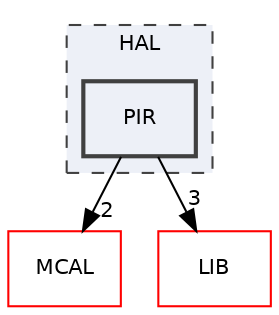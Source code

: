 digraph "HAL/PIR"
{
 // LATEX_PDF_SIZE
  edge [fontname="Helvetica",fontsize="10",labelfontname="Helvetica",labelfontsize="10"];
  node [fontname="Helvetica",fontsize="10",shape=record];
  compound=true
  subgraph clusterdir_c5b59151d6c1325e022e4ba605eb40f8 {
    graph [ bgcolor="#edf0f7", pencolor="grey25", style="filled,dashed,", label="HAL", fontname="Helvetica", fontsize="10", URL="dir_c5b59151d6c1325e022e4ba605eb40f8.html"]
  dir_b31f3126445ab8afd05e436eb9e1166e [shape=box, label="PIR", style="filled,bold,", fillcolor="#edf0f7", color="grey25", URL="dir_b31f3126445ab8afd05e436eb9e1166e.html"];
  }
  dir_aeef58f5a946ad8e66cca46db86d7cf5 [shape=box, label="MCAL", style="", fillcolor="#edf0f7", color="red", URL="dir_aeef58f5a946ad8e66cca46db86d7cf5.html"];
  dir_c49787b21523dfcd643eafa322448430 [shape=box, label="LIB", style="", fillcolor="#edf0f7", color="red", URL="dir_c49787b21523dfcd643eafa322448430.html"];
  dir_b31f3126445ab8afd05e436eb9e1166e->dir_aeef58f5a946ad8e66cca46db86d7cf5 [headlabel="2", labeldistance=1.5 headhref="dir_000010_000009.html"];
  dir_b31f3126445ab8afd05e436eb9e1166e->dir_c49787b21523dfcd643eafa322448430 [headlabel="3", labeldistance=1.5 headhref="dir_000010_000007.html"];
}
